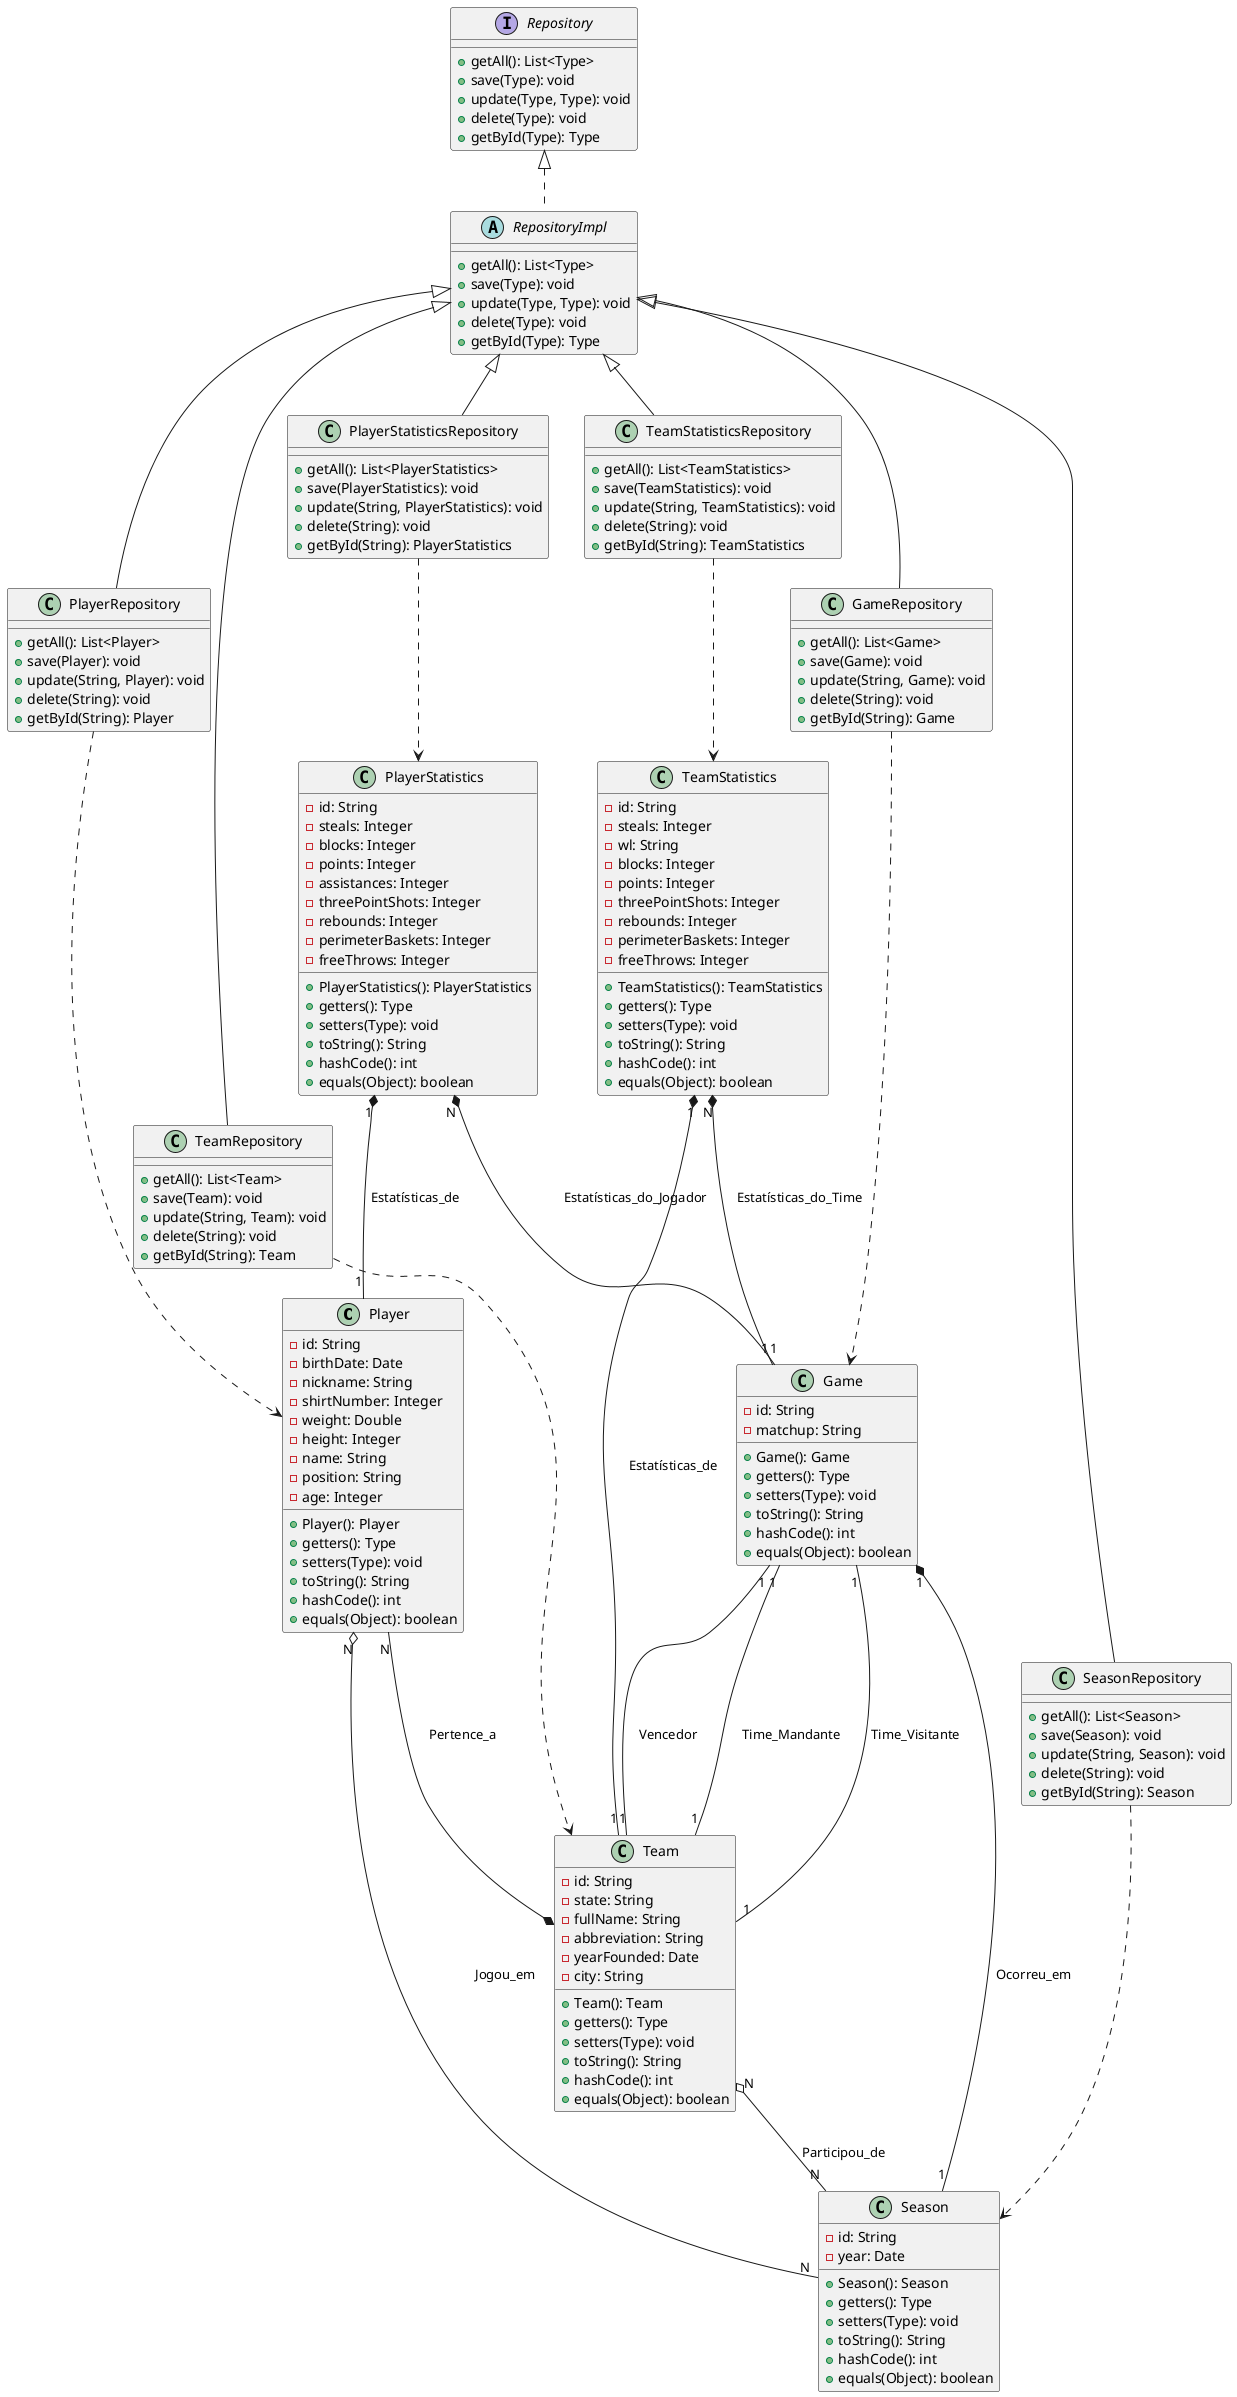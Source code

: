 @startuml
class Player {
    - id: String
    - birthDate: Date
    - nickname: String
    - shirtNumber: Integer
    - weight: Double
    - height: Integer
    - name: String
    - position: String
    - age: Integer

    + Player(): Player
    + getters(): Type
    + setters(Type): void
    + toString(): String
    + hashCode(): int
    + equals(Object): boolean
}

class Team {
    - id: String
    - state: String
    - fullName: String
    - abbreviation: String
    - yearFounded: Date
    - city: String

    + Team(): Team
    + getters(): Type
    + setters(Type): void
    + toString(): String
    + hashCode(): int
    + equals(Object): boolean
}

class Game {
    - id: String
    - matchup: String

    + Game(): Game
    + getters(): Type
    + setters(Type): void
    + toString(): String
    + hashCode(): int
    + equals(Object): boolean
}

class Season {
    - id: String
    - year: Date

    + Season(): Season
    + getters(): Type
    + setters(Type): void
    + toString(): String
    + hashCode(): int
    + equals(Object): boolean
}

class PlayerStatistics {
    - id: String
    - steals: Integer
    - blocks: Integer
    - points: Integer
    - assistances: Integer
    - threePointShots: Integer
    - rebounds: Integer
    - perimeterBaskets: Integer
    - freeThrows: Integer

    + PlayerStatistics(): PlayerStatistics
    + getters(): Type
    + setters(Type): void
    + toString(): String
    + hashCode(): int
    + equals(Object): boolean
}

class TeamStatistics {
    - id: String
    - steals: Integer
    - wl: String
    - blocks: Integer
    - points: Integer
    - threePointShots: Integer
    - rebounds: Integer
    - perimeterBaskets: Integer
    - freeThrows: Integer

    + TeamStatistics(): TeamStatistics
    + getters(): Type
    + setters(Type): void
    + toString(): String
    + hashCode(): int
    + equals(Object): boolean
}

interface Repository {
    + getAll(): List<Type>
    + save(Type): void
    + update(Type, Type): void
    + delete(Type): void
    + getById(Type): Type
}

abstract RepositoryImpl {
    + getAll(): List<Type>
    + save(Type): void
    + update(Type, Type): void
    + delete(Type): void
    + getById(Type): Type
}

class PlayerRepository {
    + getAll(): List<Player>
    + save(Player): void
    + update(String, Player): void
    + delete(String): void
    + getById(String): Player
}

class TeamRepository {
    + getAll(): List<Team>
    + save(Team): void
    + update(String, Team): void
    + delete(String): void
    + getById(String): Team
}

class GameRepository {
    + getAll(): List<Game>
    + save(Game): void
    + update(String, Game): void
    + delete(String): void
    + getById(String): Game
}

class SeasonRepository {
    + getAll(): List<Season>
    + save(Season): void
    + update(String, Season): void
    + delete(String): void
    + getById(String): Season
}

class PlayerStatisticsRepository {
    + getAll(): List<PlayerStatistics>
    + save(PlayerStatistics): void
    + update(String, PlayerStatistics): void
    + delete(String): void
    + getById(String): PlayerStatistics
}

class TeamStatisticsRepository {
    + getAll(): List<TeamStatistics>
    + save(TeamStatistics): void
    + update(String, TeamStatistics): void
    + delete(String): void
    + getById(String): TeamStatistics
}

Repository <|.. RepositoryImpl
RepositoryImpl <|-- PlayerRepository
RepositoryImpl <|-- TeamRepository
RepositoryImpl <|-- GameRepository
RepositoryImpl <|-- SeasonRepository
RepositoryImpl <|-- PlayerStatisticsRepository
RepositoryImpl <|-- TeamStatisticsRepository

PlayerRepository ..> Player
TeamRepository ..> Team
GameRepository ..> Game
SeasonRepository ..> Season
PlayerStatisticsRepository ..> PlayerStatistics
TeamStatisticsRepository ..> TeamStatistics

Player "N" o-- "N" Season : Jogou_em
Team "N" o-- "N" Season : Participou_de
Player "N" --* Team : Pertence_a
Game "1" *-- "1" Season : Ocorreu_em
Game "1" -- "1" Team : Time_Mandante
Game "1" -- "1" Team : Time_Visitante
Game "1" -- "1" Team : Vencedor
PlayerStatistics "N" *-- "1" Game : Estatísticas_do_Jogador
PlayerStatistics "1" *-- "1" Player : Estatísticas_de
TeamStatistics "N" *-- "1" Game : Estatísticas_do_Time
TeamStatistics "1" *-- "1" Team : Estatísticas_de
@enduml
